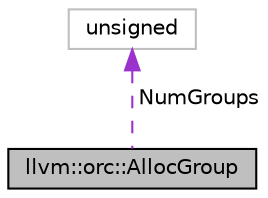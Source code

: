digraph "llvm::orc::AllocGroup"
{
 // LATEX_PDF_SIZE
  bgcolor="transparent";
  edge [fontname="Helvetica",fontsize="10",labelfontname="Helvetica",labelfontsize="10"];
  node [fontname="Helvetica",fontsize="10",shape=record];
  Node1 [label="llvm::orc::AllocGroup",height=0.2,width=0.4,color="black", fillcolor="grey75", style="filled", fontcolor="black",tooltip="A pair of memory protections and allocation policies."];
  Node2 -> Node1 [dir="back",color="darkorchid3",fontsize="10",style="dashed",label=" NumGroups" ,fontname="Helvetica"];
  Node2 [label="unsigned",height=0.2,width=0.4,color="grey75",tooltip=" "];
}
